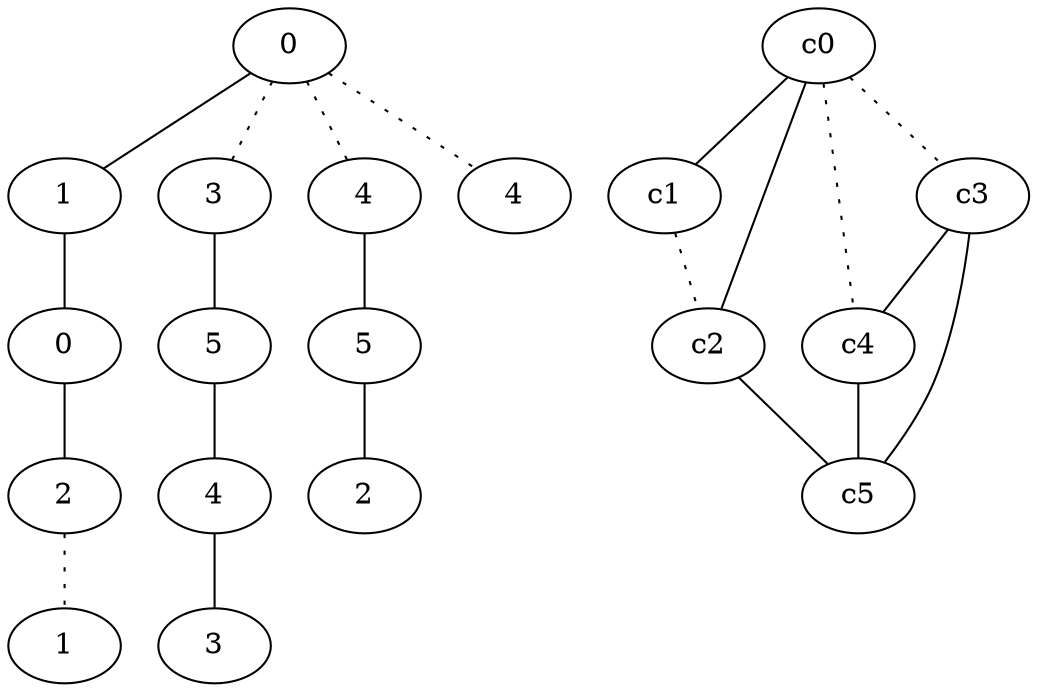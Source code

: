 graph {
a0[label=0];
a1[label=1];
a2[label=0];
a3[label=2];
a4[label=1];
a5[label=3];
a6[label=5];
a7[label=4];
a8[label=3];
a9[label=4];
a10[label=5];
a11[label=2];
a12[label=4];
a0 -- a1;
a0 -- a5 [style=dotted];
a0 -- a9 [style=dotted];
a0 -- a12 [style=dotted];
a1 -- a2;
a2 -- a3;
a3 -- a4 [style=dotted];
a5 -- a6;
a6 -- a7;
a7 -- a8;
a9 -- a10;
a10 -- a11;
c0 -- c1;
c0 -- c2;
c0 -- c3 [style=dotted];
c0 -- c4 [style=dotted];
c1 -- c2 [style=dotted];
c2 -- c5;
c3 -- c4;
c3 -- c5;
c4 -- c5;
}
